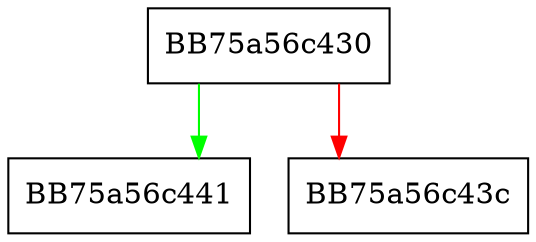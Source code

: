digraph GetProcessOwnerPPID {
  node [shape="box"];
  graph [splines=ortho];
  BB75a56c430 -> BB75a56c441 [color="green"];
  BB75a56c430 -> BB75a56c43c [color="red"];
}